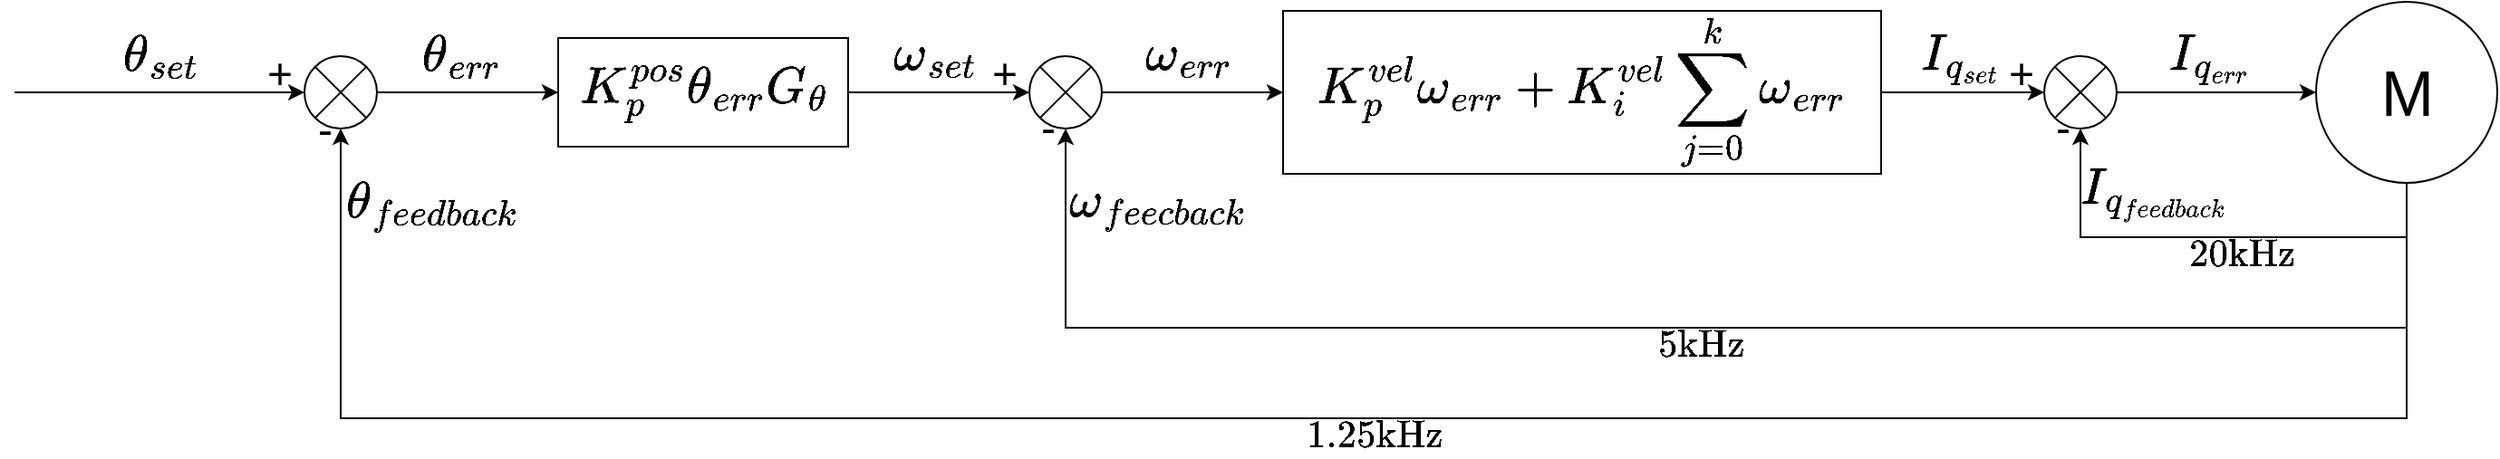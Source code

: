 <mxfile version="24.4.13" type="github">
  <diagram name="第 1 页" id="f8YywHsEjH6FdnHRCllN">
    <mxGraphModel dx="882" dy="608" grid="1" gridSize="10" guides="1" tooltips="1" connect="1" arrows="1" fold="1" page="1" pageScale="1" pageWidth="827" pageHeight="1169" math="1" shadow="0">
      <root>
        <mxCell id="0" />
        <mxCell id="1" parent="0" />
        <mxCell id="HIBAQgxya3U2K_z9rvxj-6" value="&lt;font style=&quot;font-size: 24px;&quot;&gt;$$K_{p}^{vel} \omega_{err} + K_{i}^{vel} \sum_{j = 0}^{k} \omega_{err}$$&lt;/font&gt;" style="rounded=0;whiteSpace=wrap;html=1;" vertex="1" parent="1">
          <mxGeometry x="740" y="255" width="330" height="90" as="geometry" />
        </mxCell>
        <mxCell id="HIBAQgxya3U2K_z9rvxj-3" style="edgeStyle=orthogonalEdgeStyle;rounded=0;orthogonalLoop=1;jettySize=auto;html=1;exitX=1;exitY=0.5;exitDx=0;exitDy=0;entryX=0;entryY=0.5;entryDx=0;entryDy=0;" edge="1" parent="1" source="HIBAQgxya3U2K_z9rvxj-1" target="HIBAQgxya3U2K_z9rvxj-2">
          <mxGeometry relative="1" as="geometry" />
        </mxCell>
        <mxCell id="HIBAQgxya3U2K_z9rvxj-14" value="&lt;font style=&quot;font-size: 24px;&quot;&gt;$$\theta_{err}$$&lt;/font&gt;" style="edgeLabel;html=1;align=center;verticalAlign=middle;resizable=0;points=[];labelBackgroundColor=none;" vertex="1" connectable="0" parent="HIBAQgxya3U2K_z9rvxj-3">
          <mxGeometry x="-0.084" relative="1" as="geometry">
            <mxPoint y="-20" as="offset" />
          </mxGeometry>
        </mxCell>
        <mxCell id="HIBAQgxya3U2K_z9rvxj-1" value="" style="shape=sumEllipse;perimeter=ellipsePerimeter;whiteSpace=wrap;html=1;backgroundOutline=1;" vertex="1" parent="1">
          <mxGeometry x="200" y="280" width="40" height="40" as="geometry" />
        </mxCell>
        <mxCell id="HIBAQgxya3U2K_z9rvxj-5" style="edgeStyle=orthogonalEdgeStyle;rounded=0;orthogonalLoop=1;jettySize=auto;html=1;exitX=1;exitY=0.5;exitDx=0;exitDy=0;entryX=0;entryY=0.5;entryDx=0;entryDy=0;" edge="1" parent="1" source="HIBAQgxya3U2K_z9rvxj-2" target="HIBAQgxya3U2K_z9rvxj-4">
          <mxGeometry relative="1" as="geometry" />
        </mxCell>
        <mxCell id="HIBAQgxya3U2K_z9rvxj-16" value="&lt;font style=&quot;font-size: 24px;&quot;&gt;$$\omega_{set}$$&lt;/font&gt;" style="edgeLabel;html=1;align=center;verticalAlign=middle;resizable=0;points=[];labelBackgroundColor=none;" vertex="1" connectable="0" parent="HIBAQgxya3U2K_z9rvxj-5">
          <mxGeometry x="-0.048" y="1" relative="1" as="geometry">
            <mxPoint y="-19" as="offset" />
          </mxGeometry>
        </mxCell>
        <mxCell id="HIBAQgxya3U2K_z9rvxj-36" value="&lt;font style=&quot;font-size: 24px;&quot;&gt;+&lt;/font&gt;" style="edgeLabel;html=1;align=center;verticalAlign=middle;resizable=0;points=[];labelBackgroundColor=none;" vertex="1" connectable="0" parent="HIBAQgxya3U2K_z9rvxj-5">
          <mxGeometry x="0.72" relative="1" as="geometry">
            <mxPoint y="-10" as="offset" />
          </mxGeometry>
        </mxCell>
        <mxCell id="HIBAQgxya3U2K_z9rvxj-2" value="&lt;font style=&quot;font-size: 24px;&quot;&gt;$$K_{p}^{pos} \theta_{err} G_{\theta}$$&lt;/font&gt;" style="rounded=0;whiteSpace=wrap;html=1;" vertex="1" parent="1">
          <mxGeometry x="340" y="270" width="160" height="60" as="geometry" />
        </mxCell>
        <mxCell id="HIBAQgxya3U2K_z9rvxj-7" style="edgeStyle=orthogonalEdgeStyle;rounded=0;orthogonalLoop=1;jettySize=auto;html=1;exitX=1;exitY=0.5;exitDx=0;exitDy=0;entryX=0;entryY=0.5;entryDx=0;entryDy=0;" edge="1" parent="1" source="HIBAQgxya3U2K_z9rvxj-4" target="HIBAQgxya3U2K_z9rvxj-6">
          <mxGeometry relative="1" as="geometry" />
        </mxCell>
        <mxCell id="HIBAQgxya3U2K_z9rvxj-17" value="&lt;font style=&quot;font-size: 24px;&quot;&gt;$$\omega_{err}$$&lt;/font&gt;" style="edgeLabel;html=1;align=center;verticalAlign=middle;resizable=0;points=[];labelBackgroundColor=none;" vertex="1" connectable="0" parent="HIBAQgxya3U2K_z9rvxj-7">
          <mxGeometry x="-0.069" y="1" relative="1" as="geometry">
            <mxPoint y="-19" as="offset" />
          </mxGeometry>
        </mxCell>
        <mxCell id="HIBAQgxya3U2K_z9rvxj-4" value="" style="shape=sumEllipse;perimeter=ellipsePerimeter;whiteSpace=wrap;html=1;backgroundOutline=1;" vertex="1" parent="1">
          <mxGeometry x="600" y="280" width="40" height="40" as="geometry" />
        </mxCell>
        <mxCell id="HIBAQgxya3U2K_z9rvxj-9" style="edgeStyle=orthogonalEdgeStyle;rounded=0;orthogonalLoop=1;jettySize=auto;html=1;exitX=1;exitY=0.5;exitDx=0;exitDy=0;entryX=0;entryY=0.5;entryDx=0;entryDy=0;" edge="1" parent="1" source="HIBAQgxya3U2K_z9rvxj-6" target="HIBAQgxya3U2K_z9rvxj-8">
          <mxGeometry relative="1" as="geometry" />
        </mxCell>
        <mxCell id="HIBAQgxya3U2K_z9rvxj-18" value="&lt;font style=&quot;font-size: 24px;&quot;&gt;$$I_{q_{set}}$$&lt;/font&gt;" style="edgeLabel;html=1;align=center;verticalAlign=middle;resizable=0;points=[];labelBackgroundColor=none;" vertex="1" connectable="0" parent="HIBAQgxya3U2K_z9rvxj-9">
          <mxGeometry x="-0.02" y="-1" relative="1" as="geometry">
            <mxPoint y="-21" as="offset" />
          </mxGeometry>
        </mxCell>
        <mxCell id="HIBAQgxya3U2K_z9rvxj-38" value="&lt;font style=&quot;font-size: 24px;&quot;&gt;+&lt;/font&gt;" style="edgeLabel;html=1;align=center;verticalAlign=middle;resizable=0;points=[];labelBackgroundColor=none;" vertex="1" connectable="0" parent="HIBAQgxya3U2K_z9rvxj-9">
          <mxGeometry x="0.722" relative="1" as="geometry">
            <mxPoint x="-1" y="-10" as="offset" />
          </mxGeometry>
        </mxCell>
        <mxCell id="HIBAQgxya3U2K_z9rvxj-11" style="edgeStyle=orthogonalEdgeStyle;rounded=0;orthogonalLoop=1;jettySize=auto;html=1;exitX=1;exitY=0.5;exitDx=0;exitDy=0;entryX=0;entryY=0.5;entryDx=0;entryDy=0;" edge="1" parent="1" source="HIBAQgxya3U2K_z9rvxj-8" target="HIBAQgxya3U2K_z9rvxj-10">
          <mxGeometry relative="1" as="geometry" />
        </mxCell>
        <mxCell id="HIBAQgxya3U2K_z9rvxj-19" value="&lt;font style=&quot;font-size: 24px;&quot;&gt;$$I_{q_{err}}$$&lt;/font&gt;" style="edgeLabel;html=1;align=center;verticalAlign=middle;resizable=0;points=[];labelBackgroundColor=none;" vertex="1" connectable="0" parent="HIBAQgxya3U2K_z9rvxj-11">
          <mxGeometry x="-0.082" y="-1" relative="1" as="geometry">
            <mxPoint y="-21" as="offset" />
          </mxGeometry>
        </mxCell>
        <mxCell id="HIBAQgxya3U2K_z9rvxj-8" value="" style="shape=sumEllipse;perimeter=ellipsePerimeter;whiteSpace=wrap;html=1;backgroundOutline=1;" vertex="1" parent="1">
          <mxGeometry x="1160" y="280" width="40" height="40" as="geometry" />
        </mxCell>
        <mxCell id="HIBAQgxya3U2K_z9rvxj-20" style="edgeStyle=orthogonalEdgeStyle;rounded=0;orthogonalLoop=1;jettySize=auto;html=1;exitX=0.5;exitY=1;exitDx=0;exitDy=0;entryX=0.5;entryY=1;entryDx=0;entryDy=0;" edge="1" parent="1" source="HIBAQgxya3U2K_z9rvxj-10" target="HIBAQgxya3U2K_z9rvxj-1">
          <mxGeometry relative="1" as="geometry">
            <Array as="points">
              <mxPoint x="1360" y="480" />
              <mxPoint x="220" y="480" />
            </Array>
          </mxGeometry>
        </mxCell>
        <mxCell id="HIBAQgxya3U2K_z9rvxj-26" value="&lt;font style=&quot;font-size: 18px;&quot;&gt;$$1.25\rm{kHz}$$&lt;/font&gt;" style="edgeLabel;html=1;align=center;verticalAlign=middle;resizable=0;points=[];labelBackgroundColor=none;" vertex="1" connectable="0" parent="HIBAQgxya3U2K_z9rvxj-20">
          <mxGeometry x="-0.011" y="1" relative="1" as="geometry">
            <mxPoint x="7" y="9" as="offset" />
          </mxGeometry>
        </mxCell>
        <mxCell id="HIBAQgxya3U2K_z9rvxj-30" value="&lt;font style=&quot;font-size: 24px;&quot;&gt;$$\theta_{feedback}$$&lt;/font&gt;" style="edgeLabel;html=1;align=center;verticalAlign=middle;resizable=0;points=[];labelBackgroundColor=none;" vertex="1" connectable="0" parent="HIBAQgxya3U2K_z9rvxj-20">
          <mxGeometry x="0.887" relative="1" as="geometry">
            <mxPoint x="50" y="-39" as="offset" />
          </mxGeometry>
        </mxCell>
        <mxCell id="HIBAQgxya3U2K_z9rvxj-21" style="edgeStyle=orthogonalEdgeStyle;rounded=0;orthogonalLoop=1;jettySize=auto;html=1;exitX=0.5;exitY=1;exitDx=0;exitDy=0;entryX=0.5;entryY=1;entryDx=0;entryDy=0;" edge="1" parent="1" source="HIBAQgxya3U2K_z9rvxj-10" target="HIBAQgxya3U2K_z9rvxj-4">
          <mxGeometry relative="1" as="geometry">
            <Array as="points">
              <mxPoint x="1360" y="430" />
              <mxPoint x="620" y="430" />
            </Array>
          </mxGeometry>
        </mxCell>
        <mxCell id="HIBAQgxya3U2K_z9rvxj-25" value="&lt;font style=&quot;font-size: 18px;&quot;&gt;$$5\rm{kHz}$$&lt;/font&gt;" style="edgeLabel;html=1;align=center;verticalAlign=middle;resizable=0;points=[];labelBackgroundColor=none;" vertex="1" connectable="0" parent="HIBAQgxya3U2K_z9rvxj-21">
          <mxGeometry x="-0.013" relative="1" as="geometry">
            <mxPoint x="-11" y="10" as="offset" />
          </mxGeometry>
        </mxCell>
        <mxCell id="HIBAQgxya3U2K_z9rvxj-31" value="&lt;font style=&quot;font-size: 24px;&quot;&gt;$$\omega_{feecback}$$&lt;/font&gt;" style="edgeLabel;html=1;align=center;verticalAlign=middle;resizable=0;points=[];labelBackgroundColor=none;" vertex="1" connectable="0" parent="HIBAQgxya3U2K_z9rvxj-21">
          <mxGeometry x="0.803" y="-1" relative="1" as="geometry">
            <mxPoint x="49" y="-51" as="offset" />
          </mxGeometry>
        </mxCell>
        <mxCell id="HIBAQgxya3U2K_z9rvxj-22" style="edgeStyle=orthogonalEdgeStyle;rounded=0;orthogonalLoop=1;jettySize=auto;html=1;exitX=0.5;exitY=1;exitDx=0;exitDy=0;entryX=0.5;entryY=1;entryDx=0;entryDy=0;" edge="1" parent="1" source="HIBAQgxya3U2K_z9rvxj-10" target="HIBAQgxya3U2K_z9rvxj-8">
          <mxGeometry relative="1" as="geometry">
            <Array as="points">
              <mxPoint x="1360" y="380" />
              <mxPoint x="1180" y="380" />
            </Array>
          </mxGeometry>
        </mxCell>
        <mxCell id="HIBAQgxya3U2K_z9rvxj-24" value="&lt;font style=&quot;font-size: 18px;&quot;&gt;$$20\rm{kHz}$$&lt;/font&gt;" style="edgeLabel;html=1;align=center;verticalAlign=middle;resizable=0;points=[];labelBackgroundColor=none;" vertex="1" connectable="0" parent="HIBAQgxya3U2K_z9rvxj-22">
          <mxGeometry x="-0.102" relative="1" as="geometry">
            <mxPoint y="10" as="offset" />
          </mxGeometry>
        </mxCell>
        <mxCell id="HIBAQgxya3U2K_z9rvxj-32" value="&lt;font style=&quot;font-size: 24px;&quot;&gt;$$I_{q_{feedback}}$$&lt;/font&gt;" style="edgeLabel;html=1;align=center;verticalAlign=middle;resizable=0;points=[];labelBackgroundColor=none;" vertex="1" connectable="0" parent="HIBAQgxya3U2K_z9rvxj-22">
          <mxGeometry x="0.739" y="1" relative="1" as="geometry">
            <mxPoint x="41" as="offset" />
          </mxGeometry>
        </mxCell>
        <mxCell id="HIBAQgxya3U2K_z9rvxj-10" value="M" style="verticalLabelPosition=middle;shadow=0;dashed=0;align=center;html=1;verticalAlign=middle;strokeWidth=1;shape=ellipse;aspect=fixed;fontSize=35;" vertex="1" parent="1">
          <mxGeometry x="1310" y="250" width="100" height="100" as="geometry" />
        </mxCell>
        <mxCell id="HIBAQgxya3U2K_z9rvxj-12" value="" style="endArrow=classic;html=1;rounded=0;" edge="1" parent="1">
          <mxGeometry width="50" height="50" relative="1" as="geometry">
            <mxPoint x="40" y="300" as="sourcePoint" />
            <mxPoint x="200" y="300" as="targetPoint" />
          </mxGeometry>
        </mxCell>
        <mxCell id="HIBAQgxya3U2K_z9rvxj-13" value="&lt;font style=&quot;font-size: 24px;&quot;&gt;$$\theta_{set}$$&lt;/font&gt;" style="edgeLabel;html=1;align=center;verticalAlign=middle;resizable=0;points=[];labelBackgroundColor=none;" vertex="1" connectable="0" parent="HIBAQgxya3U2K_z9rvxj-12">
          <mxGeometry x="0.006" y="3" relative="1" as="geometry">
            <mxPoint y="-17" as="offset" />
          </mxGeometry>
        </mxCell>
        <mxCell id="HIBAQgxya3U2K_z9rvxj-34" value="&lt;font style=&quot;font-size: 24px;&quot;&gt;+&lt;/font&gt;" style="edgeLabel;html=1;align=center;verticalAlign=middle;resizable=0;points=[];labelBackgroundColor=none;" vertex="1" connectable="0" parent="HIBAQgxya3U2K_z9rvxj-12">
          <mxGeometry x="0.678" relative="1" as="geometry">
            <mxPoint x="12" y="-10" as="offset" />
          </mxGeometry>
        </mxCell>
        <mxCell id="HIBAQgxya3U2K_z9rvxj-35" value="&lt;font style=&quot;font-size: 24px;&quot;&gt;-&lt;/font&gt;" style="edgeLabel;html=1;align=center;verticalAlign=middle;resizable=0;points=[];labelBackgroundColor=none;" vertex="1" connectable="0" parent="1">
          <mxGeometry x="213.997" y="320" as="geometry">
            <mxPoint x="-3" y="1" as="offset" />
          </mxGeometry>
        </mxCell>
        <mxCell id="HIBAQgxya3U2K_z9rvxj-37" value="&lt;font style=&quot;font-size: 24px;&quot;&gt;-&lt;/font&gt;" style="edgeLabel;html=1;align=center;verticalAlign=middle;resizable=0;points=[];labelBackgroundColor=none;" vertex="1" connectable="0" parent="1">
          <mxGeometry x="610.002" y="320.0" as="geometry" />
        </mxCell>
        <mxCell id="HIBAQgxya3U2K_z9rvxj-39" value="&lt;font style=&quot;font-size: 24px;&quot;&gt;-&lt;/font&gt;" style="edgeLabel;html=1;align=center;verticalAlign=middle;resizable=0;points=[];labelBackgroundColor=none;" vertex="1" connectable="0" parent="1">
          <mxGeometry x="1022.0" y="292" as="geometry">
            <mxPoint x="148" y="28" as="offset" />
          </mxGeometry>
        </mxCell>
      </root>
    </mxGraphModel>
  </diagram>
</mxfile>

